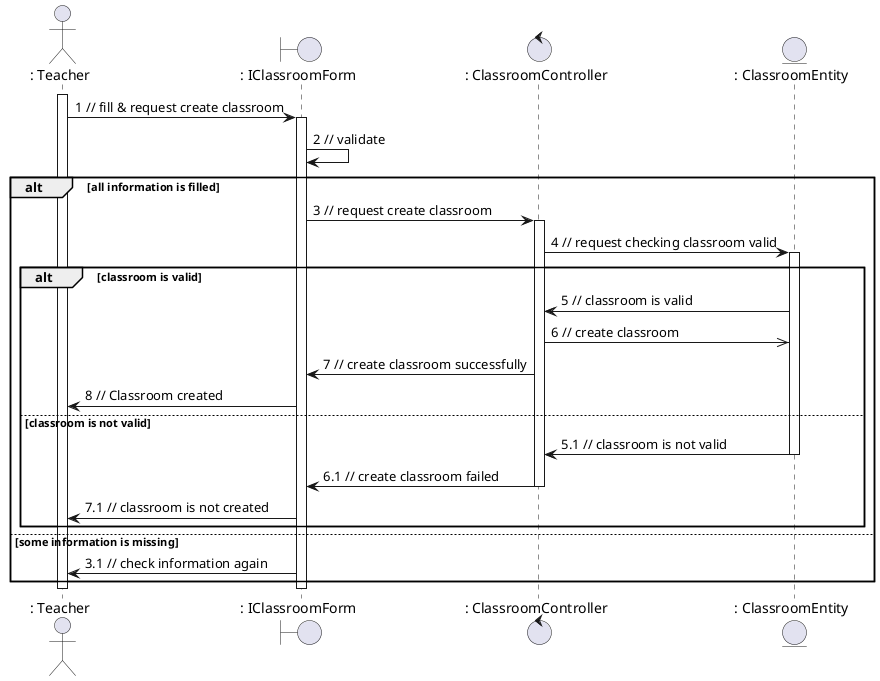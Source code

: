 @startuml createClass

actor ": Teacher"
boundary ": IClassroomForm"
control ": ClassroomController"
entity ": ClassroomEntity"

activate ": Teacher"
": Teacher" -> ": IClassroomForm": 1 // fill & request create classroom
activate ": IClassroomForm"
": IClassroomForm" -> ": IClassroomForm": 2 // validate
alt all information is filled
    ": IClassroomForm" -> ": ClassroomController": 3 // request create classroom
    activate ": ClassroomController"
    ": ClassroomController" -> ": ClassroomEntity": 4 // request checking classroom valid
    activate ": ClassroomEntity"
    alt classroom is valid
        ": ClassroomEntity" -> ": ClassroomController": 5 // classroom is valid
        ": ClassroomController" ->> ": ClassroomEntity": 6 // create classroom
        ": ClassroomController" -> ": IClassroomForm": 7 // create classroom successfully
        ": IClassroomForm" -> ": Teacher": 8 // Classroom created
    else classroom is not valid
        ": ClassroomEntity" -> ": ClassroomController": 5.1 // classroom is not valid
        deactivate ": ClassroomEntity"
        ": ClassroomController" -> ": IClassroomForm": 6.1 // create classroom failed
        deactivate ": ClassroomController"
        ": IClassroomForm" -> ": Teacher": 7.1 // classroom is not created
    end
else some information is missing
    ": IClassroomForm" -> ": Teacher": 3.1 // check information again
end

deactivate ": IClassroomForm"
deactivate ": Teacher"

@enduml